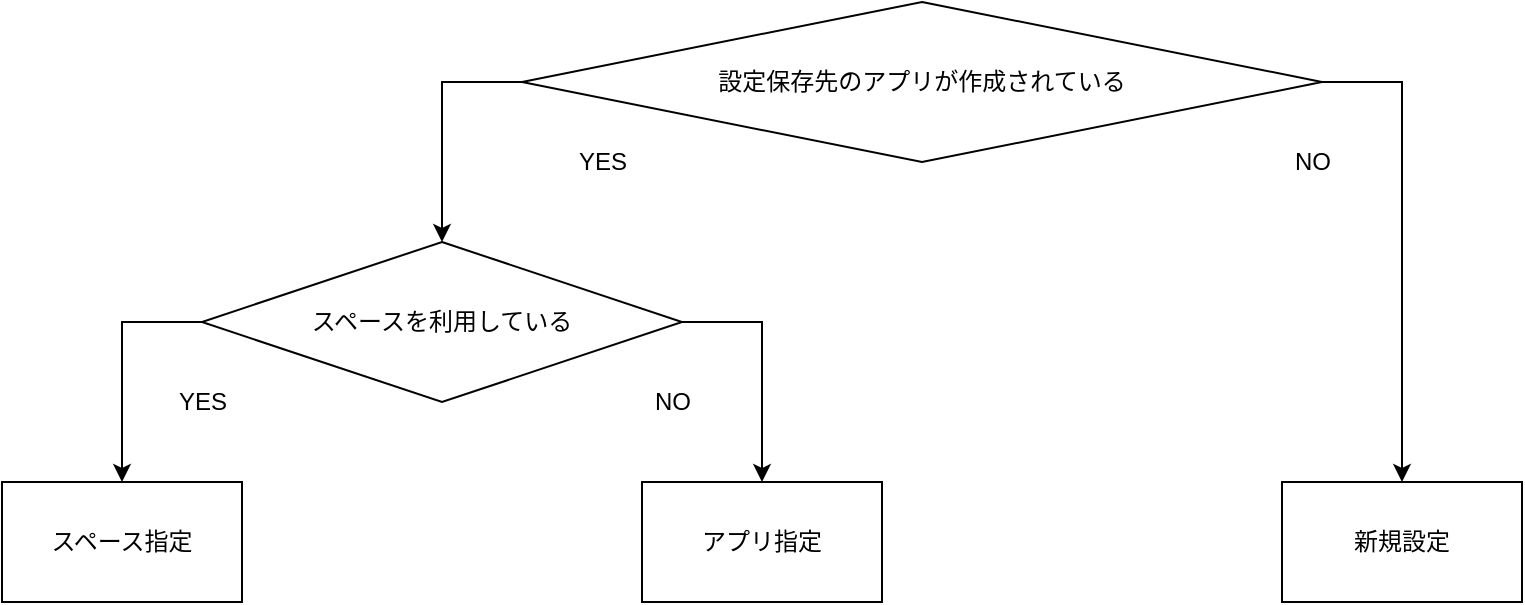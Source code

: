 <mxfile>
    <diagram id="I6dDUYCdpvbhmLWfBE2D" name="ページ1">
        <mxGraphModel dx="979" dy="765" grid="1" gridSize="10" guides="1" tooltips="1" connect="1" arrows="1" fold="1" page="1" pageScale="1" pageWidth="827" pageHeight="583" math="0" shadow="0">
            <root>
                <mxCell id="0"/>
                <mxCell id="1" parent="0"/>
                <mxCell id="8" value="NO" style="text;html=1;align=center;verticalAlign=middle;resizable=0;points=[];autosize=1;strokeColor=none;fillColor=none;" vertex="1" parent="1">
                    <mxGeometry x="660" y="110" width="30" height="20" as="geometry"/>
                </mxCell>
                <mxCell id="2" value="設定保存先のアプリが作成されている" style="rhombus;whiteSpace=wrap;html=1;" vertex="1" parent="1">
                    <mxGeometry x="280" y="40" width="400" height="80" as="geometry"/>
                </mxCell>
                <mxCell id="5" value="" style="endArrow=classic;html=1;exitX=0;exitY=0.5;exitDx=0;exitDy=0;rounded=0;entryX=0.5;entryY=0;entryDx=0;entryDy=0;" edge="1" parent="1" source="2" target="9">
                    <mxGeometry width="50" height="50" relative="1" as="geometry">
                        <mxPoint x="470" y="340" as="sourcePoint"/>
                        <mxPoint x="240" y="150" as="targetPoint"/>
                        <Array as="points">
                            <mxPoint x="280" y="80"/>
                            <mxPoint x="240" y="80"/>
                        </Array>
                    </mxGeometry>
                </mxCell>
                <mxCell id="6" value="" style="endArrow=classic;html=1;rounded=0;" edge="1" parent="1">
                    <mxGeometry width="50" height="50" relative="1" as="geometry">
                        <mxPoint x="680" y="80" as="sourcePoint"/>
                        <mxPoint x="720" y="280" as="targetPoint"/>
                        <Array as="points">
                            <mxPoint x="720" y="80"/>
                        </Array>
                    </mxGeometry>
                </mxCell>
                <mxCell id="7" value="YES" style="text;html=1;align=center;verticalAlign=middle;resizable=0;points=[];autosize=1;strokeColor=none;fillColor=none;" vertex="1" parent="1">
                    <mxGeometry x="300" y="110" width="40" height="20" as="geometry"/>
                </mxCell>
                <mxCell id="9" value="スペースを利用している" style="rhombus;whiteSpace=wrap;html=1;" vertex="1" parent="1">
                    <mxGeometry x="120" y="160" width="240" height="80" as="geometry"/>
                </mxCell>
                <mxCell id="12" value="" style="endArrow=classic;html=1;exitX=0;exitY=0.5;exitDx=0;exitDy=0;rounded=0;" edge="1" parent="1">
                    <mxGeometry width="50" height="50" relative="1" as="geometry">
                        <mxPoint x="120" y="200" as="sourcePoint"/>
                        <mxPoint x="80" y="280" as="targetPoint"/>
                        <Array as="points">
                            <mxPoint x="80" y="200"/>
                        </Array>
                    </mxGeometry>
                </mxCell>
                <mxCell id="13" value="" style="endArrow=classic;html=1;rounded=0;" edge="1" parent="1">
                    <mxGeometry width="50" height="50" relative="1" as="geometry">
                        <mxPoint x="360" y="200" as="sourcePoint"/>
                        <mxPoint x="400" y="280" as="targetPoint"/>
                        <Array as="points">
                            <mxPoint x="400" y="200"/>
                        </Array>
                    </mxGeometry>
                </mxCell>
                <mxCell id="17" value="YES" style="text;html=1;align=center;verticalAlign=middle;resizable=0;points=[];autosize=1;strokeColor=none;fillColor=none;" vertex="1" parent="1">
                    <mxGeometry x="100" y="230" width="40" height="20" as="geometry"/>
                </mxCell>
                <mxCell id="18" value="NO" style="text;html=1;align=center;verticalAlign=middle;resizable=0;points=[];autosize=1;strokeColor=none;fillColor=none;" vertex="1" parent="1">
                    <mxGeometry x="340" y="230" width="30" height="20" as="geometry"/>
                </mxCell>
                <mxCell id="20" value="スペース指定" style="rounded=0;whiteSpace=wrap;html=1;" vertex="1" parent="1">
                    <mxGeometry x="20" y="280" width="120" height="60" as="geometry"/>
                </mxCell>
                <mxCell id="21" value="アプリ指定" style="rounded=0;whiteSpace=wrap;html=1;" vertex="1" parent="1">
                    <mxGeometry x="340" y="280" width="120" height="60" as="geometry"/>
                </mxCell>
                <mxCell id="25" value="新規設定" style="rounded=0;whiteSpace=wrap;html=1;" vertex="1" parent="1">
                    <mxGeometry x="660" y="280" width="120" height="60" as="geometry"/>
                </mxCell>
            </root>
        </mxGraphModel>
    </diagram>
</mxfile>